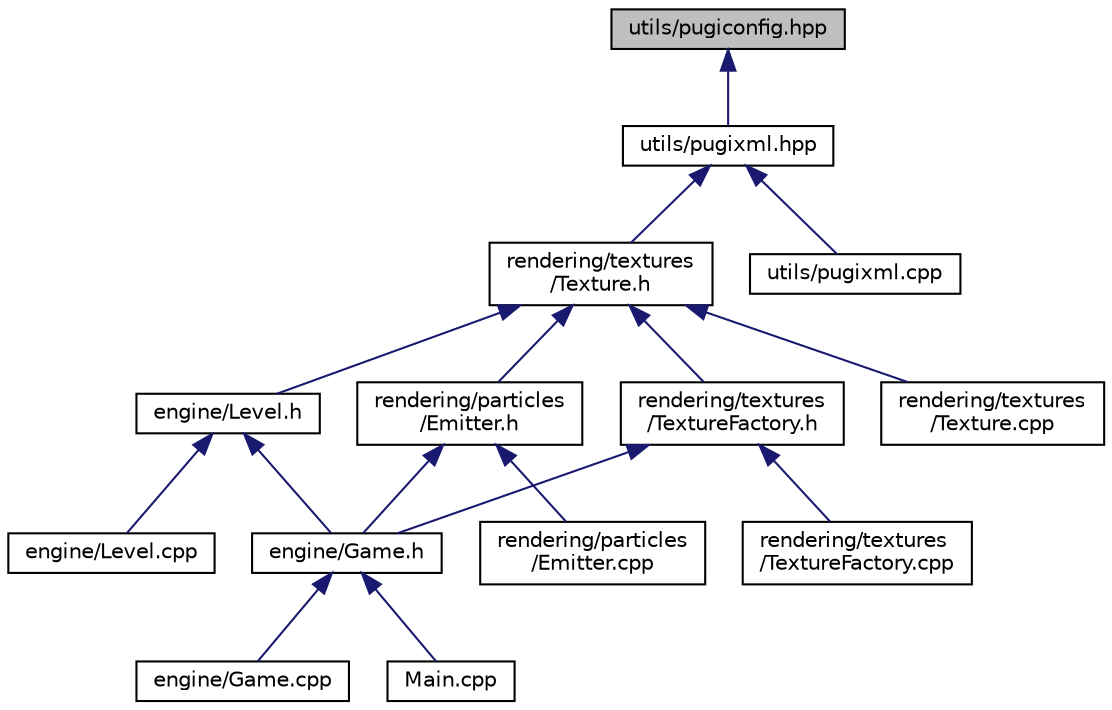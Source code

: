 digraph "utils/pugiconfig.hpp"
{
  edge [fontname="Helvetica",fontsize="10",labelfontname="Helvetica",labelfontsize="10"];
  node [fontname="Helvetica",fontsize="10",shape=record];
  Node1 [label="utils/pugiconfig.hpp",height=0.2,width=0.4,color="black", fillcolor="grey75", style="filled", fontcolor="black"];
  Node1 -> Node2 [dir="back",color="midnightblue",fontsize="10",style="solid",fontname="Helvetica"];
  Node2 [label="utils/pugixml.hpp",height=0.2,width=0.4,color="black", fillcolor="white", style="filled",URL="$pugixml_8hpp.html"];
  Node2 -> Node3 [dir="back",color="midnightblue",fontsize="10",style="solid",fontname="Helvetica"];
  Node3 [label="rendering/textures\l/Texture.h",height=0.2,width=0.4,color="black", fillcolor="white", style="filled",URL="$_texture_8h.html"];
  Node3 -> Node4 [dir="back",color="midnightblue",fontsize="10",style="solid",fontname="Helvetica"];
  Node4 [label="rendering/textures\l/TextureFactory.h",height=0.2,width=0.4,color="black", fillcolor="white", style="filled",URL="$_texture_factory_8h.html"];
  Node4 -> Node5 [dir="back",color="midnightblue",fontsize="10",style="solid",fontname="Helvetica"];
  Node5 [label="engine/Game.h",height=0.2,width=0.4,color="black", fillcolor="white", style="filled",URL="$_game_8h.html"];
  Node5 -> Node6 [dir="back",color="midnightblue",fontsize="10",style="solid",fontname="Helvetica"];
  Node6 [label="engine/Game.cpp",height=0.2,width=0.4,color="black", fillcolor="white", style="filled",URL="$_game_8cpp.html"];
  Node5 -> Node7 [dir="back",color="midnightblue",fontsize="10",style="solid",fontname="Helvetica"];
  Node7 [label="Main.cpp",height=0.2,width=0.4,color="black", fillcolor="white", style="filled",URL="$_main_8cpp.html"];
  Node4 -> Node8 [dir="back",color="midnightblue",fontsize="10",style="solid",fontname="Helvetica"];
  Node8 [label="rendering/textures\l/TextureFactory.cpp",height=0.2,width=0.4,color="black", fillcolor="white", style="filled",URL="$_texture_factory_8cpp.html"];
  Node3 -> Node9 [dir="back",color="midnightblue",fontsize="10",style="solid",fontname="Helvetica"];
  Node9 [label="engine/Level.h",height=0.2,width=0.4,color="black", fillcolor="white", style="filled",URL="$_level_8h.html"];
  Node9 -> Node5 [dir="back",color="midnightblue",fontsize="10",style="solid",fontname="Helvetica"];
  Node9 -> Node10 [dir="back",color="midnightblue",fontsize="10",style="solid",fontname="Helvetica"];
  Node10 [label="engine/Level.cpp",height=0.2,width=0.4,color="black", fillcolor="white", style="filled",URL="$_level_8cpp.html"];
  Node3 -> Node11 [dir="back",color="midnightblue",fontsize="10",style="solid",fontname="Helvetica"];
  Node11 [label="rendering/particles\l/Emitter.h",height=0.2,width=0.4,color="black", fillcolor="white", style="filled",URL="$_emitter_8h.html"];
  Node11 -> Node5 [dir="back",color="midnightblue",fontsize="10",style="solid",fontname="Helvetica"];
  Node11 -> Node12 [dir="back",color="midnightblue",fontsize="10",style="solid",fontname="Helvetica"];
  Node12 [label="rendering/particles\l/Emitter.cpp",height=0.2,width=0.4,color="black", fillcolor="white", style="filled",URL="$_emitter_8cpp.html"];
  Node3 -> Node13 [dir="back",color="midnightblue",fontsize="10",style="solid",fontname="Helvetica"];
  Node13 [label="rendering/textures\l/Texture.cpp",height=0.2,width=0.4,color="black", fillcolor="white", style="filled",URL="$_texture_8cpp.html"];
  Node2 -> Node14 [dir="back",color="midnightblue",fontsize="10",style="solid",fontname="Helvetica"];
  Node14 [label="utils/pugixml.cpp",height=0.2,width=0.4,color="black", fillcolor="white", style="filled",URL="$pugixml_8cpp.html"];
}
